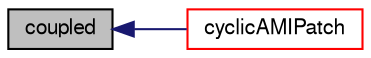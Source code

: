 digraph "coupled"
{
  bgcolor="transparent";
  edge [fontname="FreeSans",fontsize="10",labelfontname="FreeSans",labelfontsize="10"];
  node [fontname="FreeSans",fontsize="10",shape=record];
  rankdir="LR";
  Node133 [label="coupled",height=0.2,width=0.4,color="black", fillcolor="grey75", style="filled", fontcolor="black"];
  Node133 -> Node134 [dir="back",color="midnightblue",fontsize="10",style="solid",fontname="FreeSans"];
  Node134 [label="cyclicAMIPatch",height=0.2,width=0.4,color="red",URL="$a22014.html#ab3395c1c1e111207784f75c4bc55f370",tooltip="Return local reference cast into the cyclic AMI patch. "];
}
